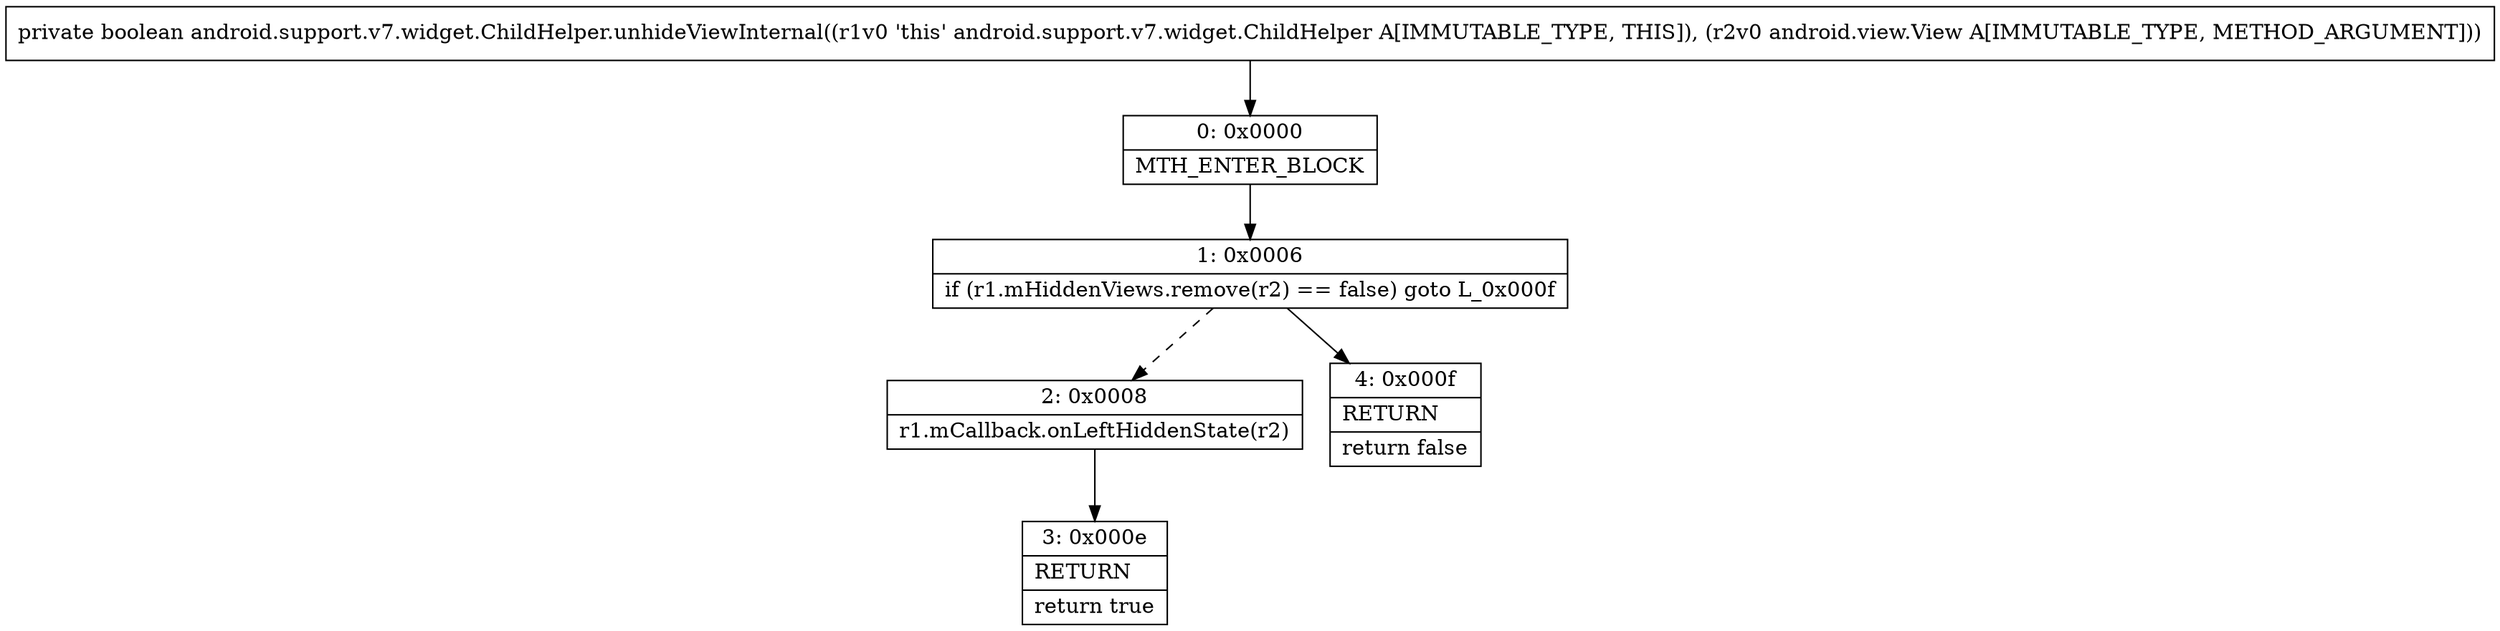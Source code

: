 digraph "CFG forandroid.support.v7.widget.ChildHelper.unhideViewInternal(Landroid\/view\/View;)Z" {
Node_0 [shape=record,label="{0\:\ 0x0000|MTH_ENTER_BLOCK\l}"];
Node_1 [shape=record,label="{1\:\ 0x0006|if (r1.mHiddenViews.remove(r2) == false) goto L_0x000f\l}"];
Node_2 [shape=record,label="{2\:\ 0x0008|r1.mCallback.onLeftHiddenState(r2)\l}"];
Node_3 [shape=record,label="{3\:\ 0x000e|RETURN\l|return true\l}"];
Node_4 [shape=record,label="{4\:\ 0x000f|RETURN\l|return false\l}"];
MethodNode[shape=record,label="{private boolean android.support.v7.widget.ChildHelper.unhideViewInternal((r1v0 'this' android.support.v7.widget.ChildHelper A[IMMUTABLE_TYPE, THIS]), (r2v0 android.view.View A[IMMUTABLE_TYPE, METHOD_ARGUMENT])) }"];
MethodNode -> Node_0;
Node_0 -> Node_1;
Node_1 -> Node_2[style=dashed];
Node_1 -> Node_4;
Node_2 -> Node_3;
}


